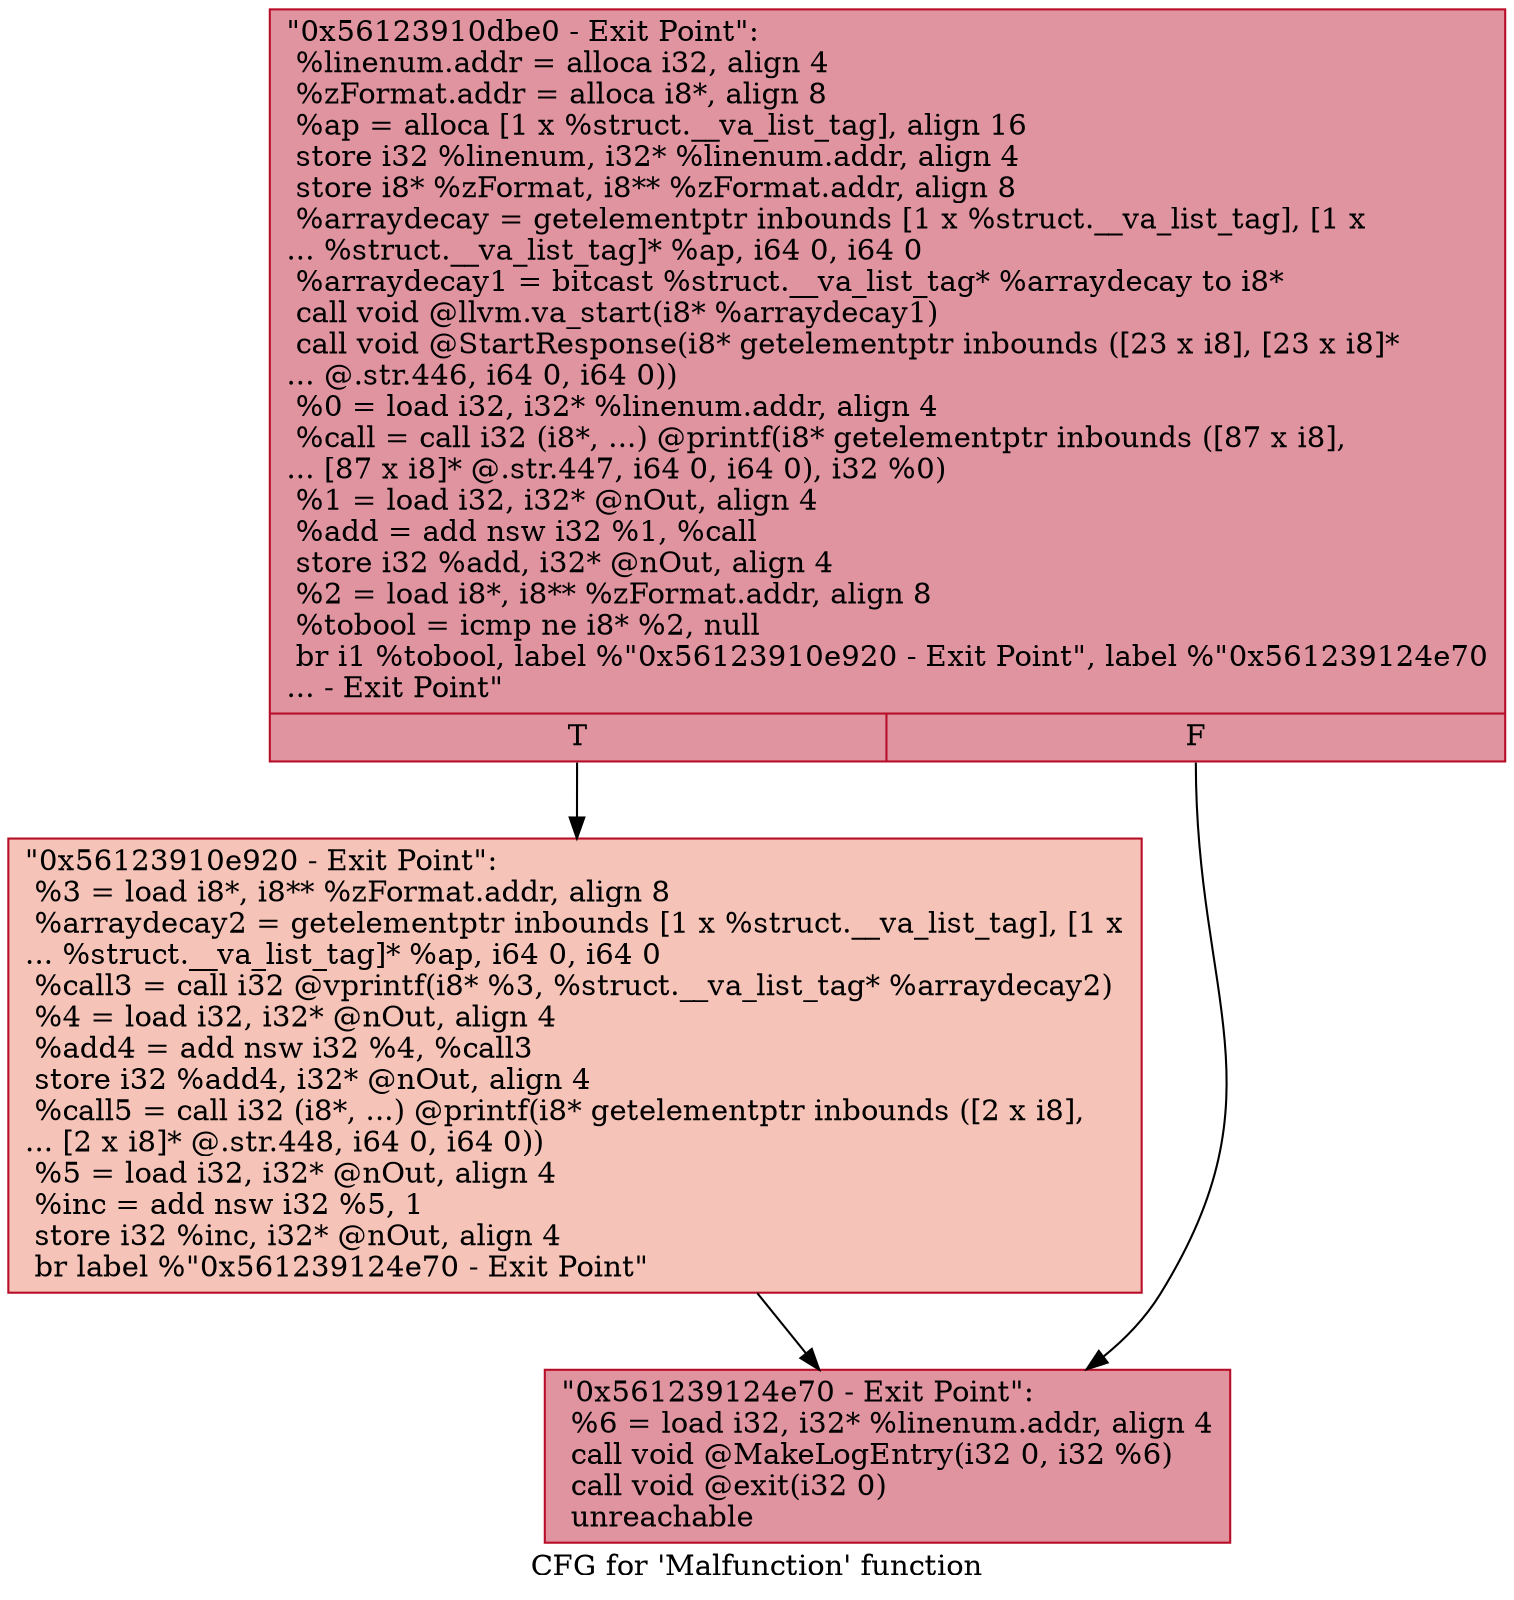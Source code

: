 digraph "CFG for 'Malfunction' function" {
	label="CFG for 'Malfunction' function";

	Node0x56123910dbe0 [shape=record,color="#b70d28ff", style=filled, fillcolor="#b70d2870",label="{\"0x56123910dbe0 - Exit Point\":\l  %linenum.addr = alloca i32, align 4\l  %zFormat.addr = alloca i8*, align 8\l  %ap = alloca [1 x %struct.__va_list_tag], align 16\l  store i32 %linenum, i32* %linenum.addr, align 4\l  store i8* %zFormat, i8** %zFormat.addr, align 8\l  %arraydecay = getelementptr inbounds [1 x %struct.__va_list_tag], [1 x\l... %struct.__va_list_tag]* %ap, i64 0, i64 0\l  %arraydecay1 = bitcast %struct.__va_list_tag* %arraydecay to i8*\l  call void @llvm.va_start(i8* %arraydecay1)\l  call void @StartResponse(i8* getelementptr inbounds ([23 x i8], [23 x i8]*\l... @.str.446, i64 0, i64 0))\l  %0 = load i32, i32* %linenum.addr, align 4\l  %call = call i32 (i8*, ...) @printf(i8* getelementptr inbounds ([87 x i8],\l... [87 x i8]* @.str.447, i64 0, i64 0), i32 %0)\l  %1 = load i32, i32* @nOut, align 4\l  %add = add nsw i32 %1, %call\l  store i32 %add, i32* @nOut, align 4\l  %2 = load i8*, i8** %zFormat.addr, align 8\l  %tobool = icmp ne i8* %2, null\l  br i1 %tobool, label %\"0x56123910e920 - Exit Point\", label %\"0x561239124e70\l... - Exit Point\"\l|{<s0>T|<s1>F}}"];
	Node0x56123910dbe0:s0 -> Node0x56123910e920;
	Node0x56123910dbe0:s1 -> Node0x561239124e70;
	Node0x56123910e920 [shape=record,color="#b70d28ff", style=filled, fillcolor="#e8765c70",label="{\"0x56123910e920 - Exit Point\":                    \l  %3 = load i8*, i8** %zFormat.addr, align 8\l  %arraydecay2 = getelementptr inbounds [1 x %struct.__va_list_tag], [1 x\l... %struct.__va_list_tag]* %ap, i64 0, i64 0\l  %call3 = call i32 @vprintf(i8* %3, %struct.__va_list_tag* %arraydecay2)\l  %4 = load i32, i32* @nOut, align 4\l  %add4 = add nsw i32 %4, %call3\l  store i32 %add4, i32* @nOut, align 4\l  %call5 = call i32 (i8*, ...) @printf(i8* getelementptr inbounds ([2 x i8],\l... [2 x i8]* @.str.448, i64 0, i64 0))\l  %5 = load i32, i32* @nOut, align 4\l  %inc = add nsw i32 %5, 1\l  store i32 %inc, i32* @nOut, align 4\l  br label %\"0x561239124e70 - Exit Point\"\l}"];
	Node0x56123910e920 -> Node0x561239124e70;
	Node0x561239124e70 [shape=record,color="#b70d28ff", style=filled, fillcolor="#b70d2870",label="{\"0x561239124e70 - Exit Point\":                    \l  %6 = load i32, i32* %linenum.addr, align 4\l  call void @MakeLogEntry(i32 0, i32 %6)\l  call void @exit(i32 0)\l  unreachable\l}"];
}
